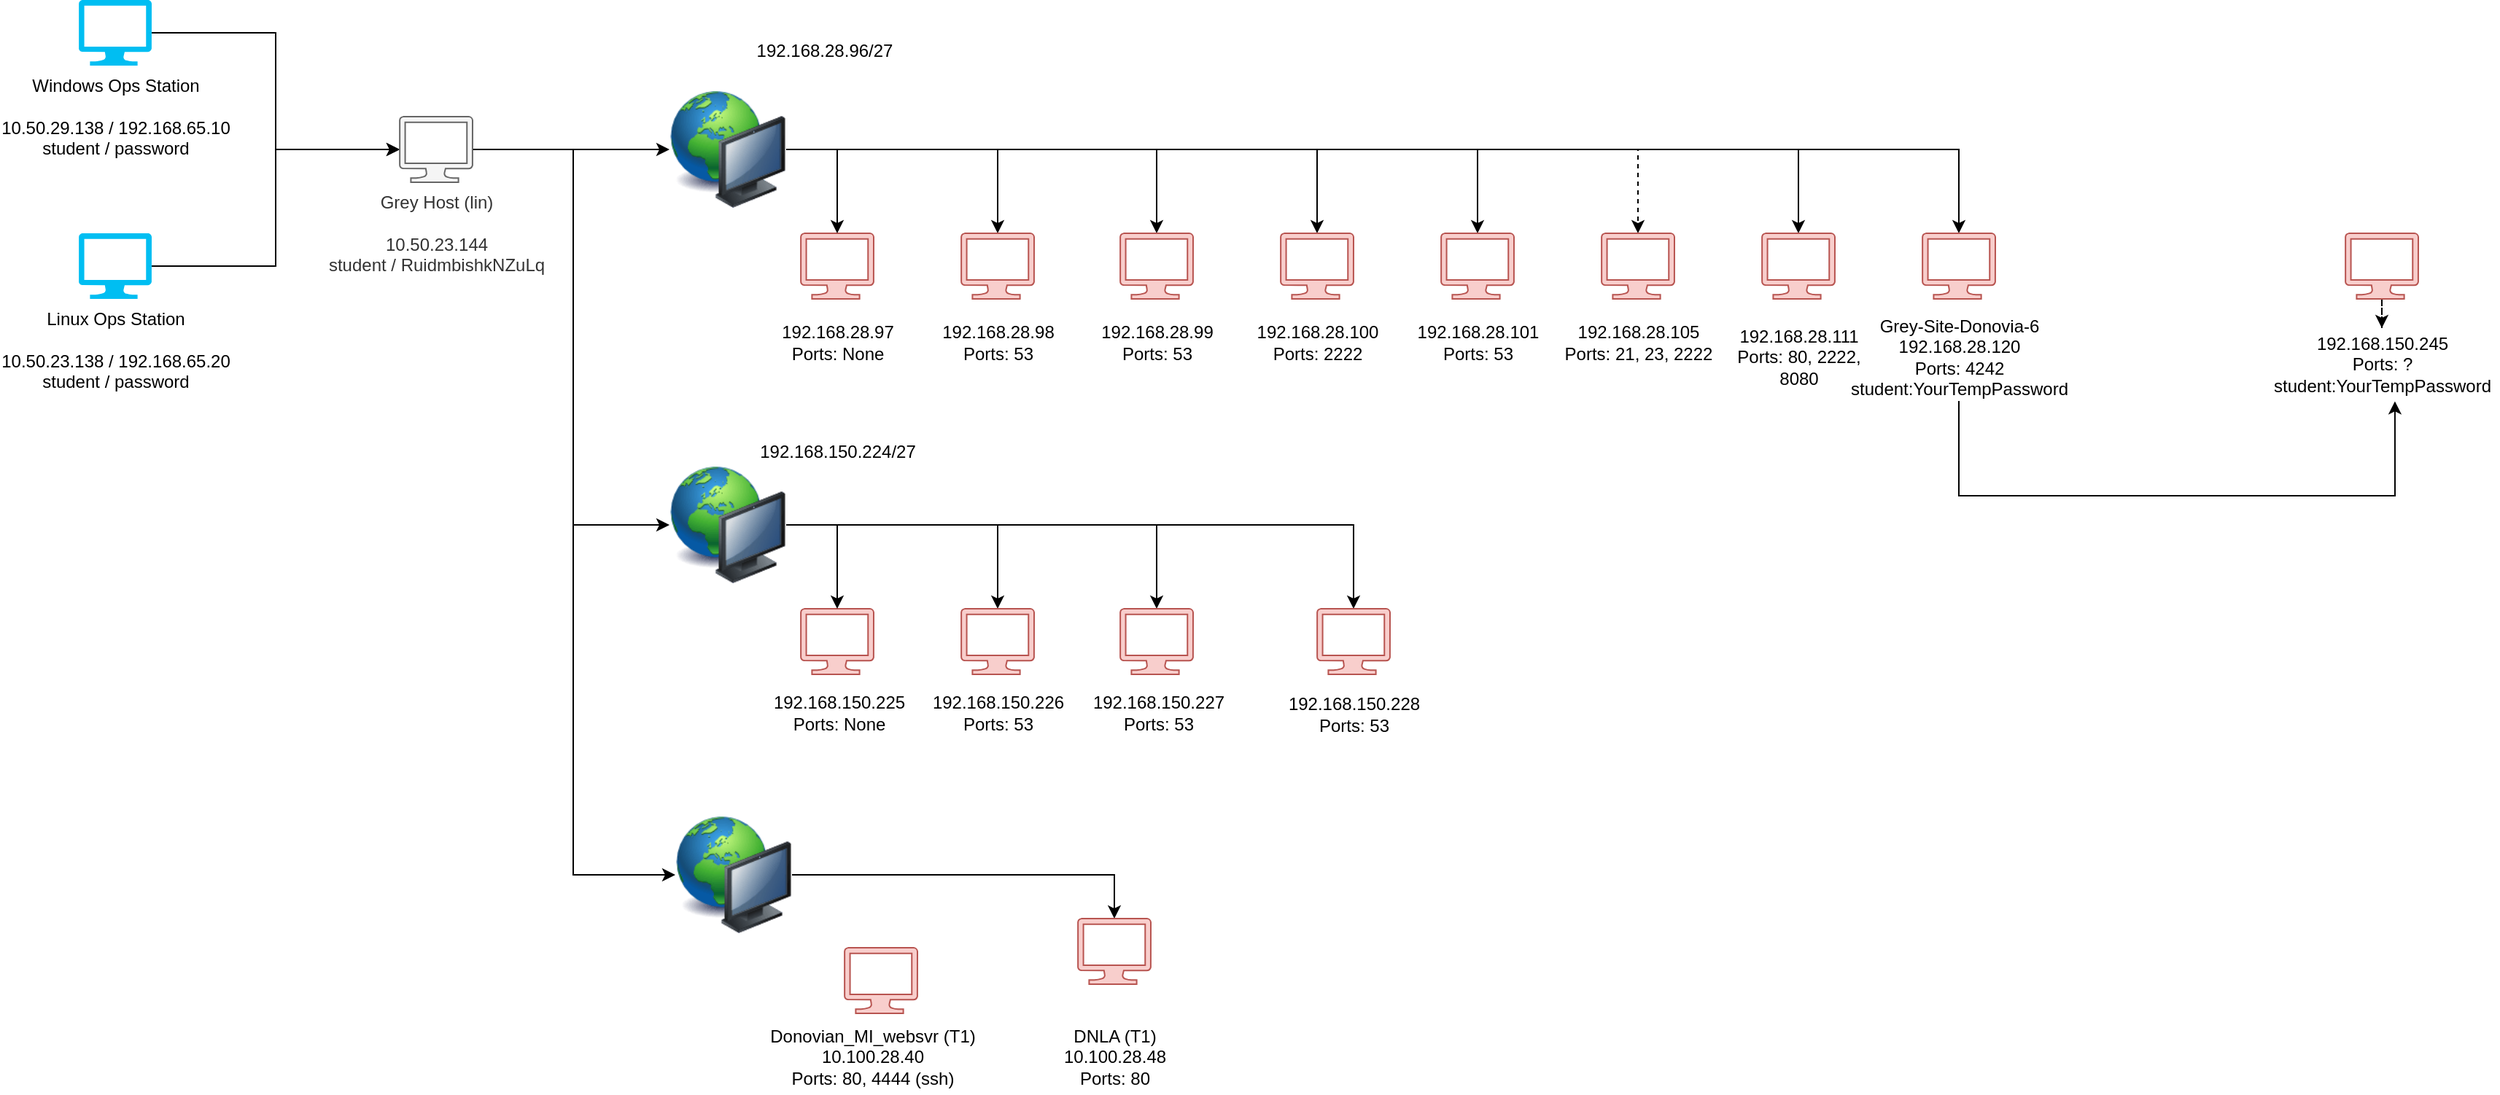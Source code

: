 <mxfile version="17.1.1" type="github">
  <diagram id="FVTB6eCvjAsudvaujAqm" name="Page-1">
    <mxGraphModel dx="1283" dy="687" grid="1" gridSize="10" guides="1" tooltips="1" connect="1" arrows="1" fold="1" page="1" pageScale="1" pageWidth="1100" pageHeight="850" math="0" shadow="0">
      <root>
        <mxCell id="0" />
        <mxCell id="1" parent="0" />
        <mxCell id="izwD1ermn6o2qZZVHTIV-5" style="edgeStyle=orthogonalEdgeStyle;rounded=0;orthogonalLoop=1;jettySize=auto;html=1;entryX=0;entryY=0.5;entryDx=0;entryDy=0;entryPerimeter=0;" parent="1" source="izwD1ermn6o2qZZVHTIV-1" target="izwD1ermn6o2qZZVHTIV-3" edge="1">
          <mxGeometry relative="1" as="geometry" />
        </mxCell>
        <mxCell id="izwD1ermn6o2qZZVHTIV-1" value="Linux Ops Station&lt;br&gt;&lt;br&gt;10.50.23.138 / 192.168.65.20&lt;br&gt;student / password" style="verticalLabelPosition=bottom;html=1;verticalAlign=top;align=center;strokeColor=none;fillColor=#00BEF2;shape=mxgraph.azure.computer;pointerEvents=1;" parent="1" vertex="1">
          <mxGeometry x="61" y="200" width="50" height="45" as="geometry" />
        </mxCell>
        <mxCell id="izwD1ermn6o2qZZVHTIV-4" style="edgeStyle=orthogonalEdgeStyle;rounded=0;orthogonalLoop=1;jettySize=auto;html=1;entryX=0;entryY=0.5;entryDx=0;entryDy=0;entryPerimeter=0;" parent="1" source="izwD1ermn6o2qZZVHTIV-2" target="izwD1ermn6o2qZZVHTIV-3" edge="1">
          <mxGeometry relative="1" as="geometry" />
        </mxCell>
        <mxCell id="izwD1ermn6o2qZZVHTIV-2" value="Windows Ops Station&lt;br&gt;&lt;br&gt;10.50.29.138 / 192.168.65.10&lt;br&gt;student / password" style="verticalLabelPosition=bottom;html=1;verticalAlign=top;align=center;strokeColor=none;fillColor=#00BEF2;shape=mxgraph.azure.computer;pointerEvents=1;" parent="1" vertex="1">
          <mxGeometry x="61" y="40" width="50" height="45" as="geometry" />
        </mxCell>
        <mxCell id="izwD1ermn6o2qZZVHTIV-11" style="edgeStyle=orthogonalEdgeStyle;rounded=0;orthogonalLoop=1;jettySize=auto;html=1;entryX=0;entryY=0.5;entryDx=0;entryDy=0;" parent="1" source="izwD1ermn6o2qZZVHTIV-3" target="izwD1ermn6o2qZZVHTIV-7" edge="1">
          <mxGeometry relative="1" as="geometry" />
        </mxCell>
        <mxCell id="izwD1ermn6o2qZZVHTIV-21" style="edgeStyle=orthogonalEdgeStyle;rounded=0;orthogonalLoop=1;jettySize=auto;html=1;entryX=0;entryY=0.5;entryDx=0;entryDy=0;" parent="1" source="izwD1ermn6o2qZZVHTIV-3" target="izwD1ermn6o2qZZVHTIV-17" edge="1">
          <mxGeometry relative="1" as="geometry">
            <Array as="points">
              <mxPoint x="400" y="143" />
              <mxPoint x="400" y="400" />
            </Array>
          </mxGeometry>
        </mxCell>
        <mxCell id="a8j4Nl5_mCWLMUD-GGag-40" style="edgeStyle=orthogonalEdgeStyle;rounded=0;orthogonalLoop=1;jettySize=auto;html=1;exitX=1;exitY=0.5;exitDx=0;exitDy=0;exitPerimeter=0;entryX=0;entryY=0.5;entryDx=0;entryDy=0;" parent="1" source="izwD1ermn6o2qZZVHTIV-3" target="a8j4Nl5_mCWLMUD-GGag-39" edge="1">
          <mxGeometry relative="1" as="geometry">
            <Array as="points">
              <mxPoint x="400" y="143" />
              <mxPoint x="400" y="640" />
            </Array>
          </mxGeometry>
        </mxCell>
        <mxCell id="izwD1ermn6o2qZZVHTIV-3" value="Grey Host (lin)&lt;br&gt;&lt;br&gt;10.50.23.144&lt;br&gt;student / RuidmbishkNZuLq" style="verticalLabelPosition=bottom;html=1;verticalAlign=top;align=center;strokeColor=#666666;fillColor=#f5f5f5;shape=mxgraph.azure.computer;pointerEvents=1;fontColor=#333333;" parent="1" vertex="1">
          <mxGeometry x="281" y="120" width="50" height="45" as="geometry" />
        </mxCell>
        <mxCell id="izwD1ermn6o2qZZVHTIV-6" value="" style="verticalLabelPosition=bottom;html=1;verticalAlign=top;align=center;strokeColor=#b85450;fillColor=#f8cecc;shape=mxgraph.azure.computer;pointerEvents=1;" parent="1" vertex="1">
          <mxGeometry x="556" y="200" width="50" height="45" as="geometry" />
        </mxCell>
        <mxCell id="izwD1ermn6o2qZZVHTIV-22" style="edgeStyle=orthogonalEdgeStyle;rounded=0;orthogonalLoop=1;jettySize=auto;html=1;entryX=0.5;entryY=0;entryDx=0;entryDy=0;entryPerimeter=0;" parent="1" source="izwD1ermn6o2qZZVHTIV-7" target="izwD1ermn6o2qZZVHTIV-6" edge="1">
          <mxGeometry relative="1" as="geometry" />
        </mxCell>
        <mxCell id="izwD1ermn6o2qZZVHTIV-23" style="edgeStyle=orthogonalEdgeStyle;rounded=0;orthogonalLoop=1;jettySize=auto;html=1;" parent="1" source="izwD1ermn6o2qZZVHTIV-7" target="izwD1ermn6o2qZZVHTIV-10" edge="1">
          <mxGeometry relative="1" as="geometry" />
        </mxCell>
        <mxCell id="izwD1ermn6o2qZZVHTIV-24" style="edgeStyle=orthogonalEdgeStyle;rounded=0;orthogonalLoop=1;jettySize=auto;html=1;" parent="1" source="izwD1ermn6o2qZZVHTIV-7" target="izwD1ermn6o2qZZVHTIV-9" edge="1">
          <mxGeometry relative="1" as="geometry" />
        </mxCell>
        <mxCell id="izwD1ermn6o2qZZVHTIV-25" style="edgeStyle=orthogonalEdgeStyle;rounded=0;orthogonalLoop=1;jettySize=auto;html=1;" parent="1" source="izwD1ermn6o2qZZVHTIV-7" target="izwD1ermn6o2qZZVHTIV-8" edge="1">
          <mxGeometry relative="1" as="geometry" />
        </mxCell>
        <mxCell id="a8j4Nl5_mCWLMUD-GGag-21" style="edgeStyle=orthogonalEdgeStyle;rounded=0;orthogonalLoop=1;jettySize=auto;html=1;exitX=1;exitY=0.5;exitDx=0;exitDy=0;entryX=0.5;entryY=0;entryDx=0;entryDy=0;entryPerimeter=0;" parent="1" source="izwD1ermn6o2qZZVHTIV-7" target="a8j4Nl5_mCWLMUD-GGag-15" edge="1">
          <mxGeometry relative="1" as="geometry" />
        </mxCell>
        <mxCell id="a8j4Nl5_mCWLMUD-GGag-22" style="edgeStyle=orthogonalEdgeStyle;rounded=0;orthogonalLoop=1;jettySize=auto;html=1;exitX=1;exitY=0.5;exitDx=0;exitDy=0;entryX=0.5;entryY=0;entryDx=0;entryDy=0;entryPerimeter=0;dashed=1;" parent="1" source="izwD1ermn6o2qZZVHTIV-7" target="a8j4Nl5_mCWLMUD-GGag-17" edge="1">
          <mxGeometry relative="1" as="geometry" />
        </mxCell>
        <mxCell id="a8j4Nl5_mCWLMUD-GGag-32" style="edgeStyle=orthogonalEdgeStyle;rounded=0;orthogonalLoop=1;jettySize=auto;html=1;exitX=1;exitY=0.5;exitDx=0;exitDy=0;entryX=0.5;entryY=0;entryDx=0;entryDy=0;entryPerimeter=0;" parent="1" source="izwD1ermn6o2qZZVHTIV-7" target="a8j4Nl5_mCWLMUD-GGag-27" edge="1">
          <mxGeometry relative="1" as="geometry" />
        </mxCell>
        <mxCell id="a8j4Nl5_mCWLMUD-GGag-33" style="edgeStyle=orthogonalEdgeStyle;rounded=0;orthogonalLoop=1;jettySize=auto;html=1;exitX=1;exitY=0.5;exitDx=0;exitDy=0;entryX=0.5;entryY=0;entryDx=0;entryDy=0;entryPerimeter=0;" parent="1" source="izwD1ermn6o2qZZVHTIV-7" target="a8j4Nl5_mCWLMUD-GGag-29" edge="1">
          <mxGeometry relative="1" as="geometry" />
        </mxCell>
        <mxCell id="izwD1ermn6o2qZZVHTIV-7" value="" style="image;html=1;image=img/lib/clip_art/computers/Network_128x128.png;fillColor=#f8cecc;strokeColor=#b85450;" parent="1" vertex="1">
          <mxGeometry x="466" y="102.5" width="80" height="80" as="geometry" />
        </mxCell>
        <mxCell id="izwD1ermn6o2qZZVHTIV-8" value="" style="verticalLabelPosition=bottom;html=1;verticalAlign=top;align=center;strokeColor=#b85450;fillColor=#f8cecc;shape=mxgraph.azure.computer;pointerEvents=1;" parent="1" vertex="1">
          <mxGeometry x="885" y="200" width="50" height="45" as="geometry" />
        </mxCell>
        <mxCell id="izwD1ermn6o2qZZVHTIV-9" value="" style="verticalLabelPosition=bottom;html=1;verticalAlign=top;align=center;strokeColor=#b85450;fillColor=#f8cecc;shape=mxgraph.azure.computer;pointerEvents=1;" parent="1" vertex="1">
          <mxGeometry x="775" y="200" width="50" height="45" as="geometry" />
        </mxCell>
        <mxCell id="izwD1ermn6o2qZZVHTIV-10" value="" style="verticalLabelPosition=bottom;html=1;verticalAlign=top;align=center;strokeColor=#b85450;fillColor=#f8cecc;shape=mxgraph.azure.computer;pointerEvents=1;" parent="1" vertex="1">
          <mxGeometry x="666" y="200" width="50" height="45" as="geometry" />
        </mxCell>
        <mxCell id="izwD1ermn6o2qZZVHTIV-16" value="" style="verticalLabelPosition=bottom;html=1;verticalAlign=top;align=center;strokeColor=#b85450;fillColor=#f8cecc;shape=mxgraph.azure.computer;pointerEvents=1;" parent="1" vertex="1">
          <mxGeometry x="556" y="457.5" width="50" height="45" as="geometry" />
        </mxCell>
        <mxCell id="izwD1ermn6o2qZZVHTIV-26" style="edgeStyle=orthogonalEdgeStyle;rounded=0;orthogonalLoop=1;jettySize=auto;html=1;" parent="1" source="izwD1ermn6o2qZZVHTIV-17" target="izwD1ermn6o2qZZVHTIV-16" edge="1">
          <mxGeometry relative="1" as="geometry" />
        </mxCell>
        <mxCell id="izwD1ermn6o2qZZVHTIV-27" style="edgeStyle=orthogonalEdgeStyle;rounded=0;orthogonalLoop=1;jettySize=auto;html=1;" parent="1" source="izwD1ermn6o2qZZVHTIV-17" target="izwD1ermn6o2qZZVHTIV-20" edge="1">
          <mxGeometry relative="1" as="geometry" />
        </mxCell>
        <mxCell id="izwD1ermn6o2qZZVHTIV-29" style="edgeStyle=orthogonalEdgeStyle;rounded=0;orthogonalLoop=1;jettySize=auto;html=1;entryX=0.5;entryY=0;entryDx=0;entryDy=0;entryPerimeter=0;" parent="1" source="izwD1ermn6o2qZZVHTIV-17" target="izwD1ermn6o2qZZVHTIV-19" edge="1">
          <mxGeometry relative="1" as="geometry" />
        </mxCell>
        <mxCell id="izwD1ermn6o2qZZVHTIV-30" style="edgeStyle=orthogonalEdgeStyle;rounded=0;orthogonalLoop=1;jettySize=auto;html=1;entryX=0.5;entryY=0;entryDx=0;entryDy=0;entryPerimeter=0;" parent="1" source="izwD1ermn6o2qZZVHTIV-17" target="izwD1ermn6o2qZZVHTIV-18" edge="1">
          <mxGeometry relative="1" as="geometry" />
        </mxCell>
        <mxCell id="izwD1ermn6o2qZZVHTIV-17" value="" style="image;html=1;image=img/lib/clip_art/computers/Network_128x128.png;fillColor=#f8cecc;strokeColor=#b85450;" parent="1" vertex="1">
          <mxGeometry x="466" y="360" width="80" height="80" as="geometry" />
        </mxCell>
        <mxCell id="izwD1ermn6o2qZZVHTIV-18" value="" style="verticalLabelPosition=bottom;html=1;verticalAlign=top;align=center;strokeColor=#b85450;fillColor=#f8cecc;shape=mxgraph.azure.computer;pointerEvents=1;" parent="1" vertex="1">
          <mxGeometry x="910" y="457.5" width="50" height="45" as="geometry" />
        </mxCell>
        <mxCell id="izwD1ermn6o2qZZVHTIV-19" value="" style="verticalLabelPosition=bottom;html=1;verticalAlign=top;align=center;strokeColor=#b85450;fillColor=#f8cecc;shape=mxgraph.azure.computer;pointerEvents=1;" parent="1" vertex="1">
          <mxGeometry x="775" y="457.5" width="50" height="45" as="geometry" />
        </mxCell>
        <mxCell id="izwD1ermn6o2qZZVHTIV-20" value="" style="verticalLabelPosition=bottom;html=1;verticalAlign=top;align=center;strokeColor=#b85450;fillColor=#f8cecc;shape=mxgraph.azure.computer;pointerEvents=1;" parent="1" vertex="1">
          <mxGeometry x="666" y="457.5" width="50" height="45" as="geometry" />
        </mxCell>
        <mxCell id="a8j4Nl5_mCWLMUD-GGag-2" value="192.168.28.100&lt;br&gt;Ports: 2222" style="text;html=1;align=center;verticalAlign=middle;resizable=0;points=[];autosize=1;strokeColor=none;fillColor=none;" parent="1" vertex="1">
          <mxGeometry x="860" y="260" width="100" height="30" as="geometry" />
        </mxCell>
        <mxCell id="a8j4Nl5_mCWLMUD-GGag-3" value="192.168.28.96/27" style="text;html=1;align=center;verticalAlign=middle;resizable=0;points=[];autosize=1;strokeColor=none;fillColor=none;" parent="1" vertex="1">
          <mxGeometry x="517" y="65" width="110" height="20" as="geometry" />
        </mxCell>
        <mxCell id="a8j4Nl5_mCWLMUD-GGag-4" value="192.168.28.97&lt;br&gt;Ports: None" style="text;html=1;align=center;verticalAlign=middle;resizable=0;points=[];autosize=1;strokeColor=none;fillColor=none;" parent="1" vertex="1">
          <mxGeometry x="536" y="260" width="90" height="30" as="geometry" />
        </mxCell>
        <mxCell id="a8j4Nl5_mCWLMUD-GGag-5" value="192.168.28.98&lt;br&gt;Ports: 53" style="text;html=1;align=center;verticalAlign=middle;resizable=0;points=[];autosize=1;strokeColor=none;fillColor=none;" parent="1" vertex="1">
          <mxGeometry x="646" y="260" width="90" height="30" as="geometry" />
        </mxCell>
        <mxCell id="a8j4Nl5_mCWLMUD-GGag-7" value="192.168.28.99&lt;br&gt;Ports: 53" style="text;html=1;align=center;verticalAlign=middle;resizable=0;points=[];autosize=1;strokeColor=none;fillColor=none;" parent="1" vertex="1">
          <mxGeometry x="755" y="260" width="90" height="30" as="geometry" />
        </mxCell>
        <mxCell id="a8j4Nl5_mCWLMUD-GGag-8" value="192.168.28.105&lt;br&gt;Ports: 21, 23, 2222" style="text;html=1;align=center;verticalAlign=middle;resizable=0;points=[];autosize=1;strokeColor=none;fillColor=none;" parent="1" vertex="1">
          <mxGeometry x="1070" y="260" width="120" height="30" as="geometry" />
        </mxCell>
        <mxCell id="a8j4Nl5_mCWLMUD-GGag-15" value="" style="verticalLabelPosition=bottom;html=1;verticalAlign=top;align=center;strokeColor=#b85450;fillColor=#f8cecc;shape=mxgraph.azure.computer;pointerEvents=1;" parent="1" vertex="1">
          <mxGeometry x="995" y="200" width="50" height="45" as="geometry" />
        </mxCell>
        <mxCell id="a8j4Nl5_mCWLMUD-GGag-16" value="192.168.28.101&lt;br&gt;Ports: 53" style="text;html=1;align=center;verticalAlign=middle;resizable=0;points=[];autosize=1;strokeColor=none;fillColor=none;" parent="1" vertex="1">
          <mxGeometry x="970" y="260" width="100" height="30" as="geometry" />
        </mxCell>
        <mxCell id="a8j4Nl5_mCWLMUD-GGag-17" value="" style="verticalLabelPosition=bottom;html=1;verticalAlign=top;align=center;strokeColor=#b85450;fillColor=#f8cecc;shape=mxgraph.azure.computer;pointerEvents=1;" parent="1" vertex="1">
          <mxGeometry x="1105" y="200" width="50" height="45" as="geometry" />
        </mxCell>
        <mxCell id="a8j4Nl5_mCWLMUD-GGag-27" value="" style="verticalLabelPosition=bottom;html=1;verticalAlign=top;align=center;strokeColor=#b85450;fillColor=#f8cecc;shape=mxgraph.azure.computer;pointerEvents=1;" parent="1" vertex="1">
          <mxGeometry x="1215" y="200" width="50" height="45" as="geometry" />
        </mxCell>
        <mxCell id="a8j4Nl5_mCWLMUD-GGag-28" value="192.168.28.111&lt;br&gt;Ports: 80, 2222,&lt;br&gt;8080" style="text;html=1;align=center;verticalAlign=middle;resizable=0;points=[];autosize=1;strokeColor=none;fillColor=none;" parent="1" vertex="1">
          <mxGeometry x="1190" y="260" width="100" height="50" as="geometry" />
        </mxCell>
        <mxCell id="a8j4Nl5_mCWLMUD-GGag-29" value="" style="verticalLabelPosition=bottom;html=1;verticalAlign=top;align=center;strokeColor=#b85450;fillColor=#f8cecc;shape=mxgraph.azure.computer;pointerEvents=1;" parent="1" vertex="1">
          <mxGeometry x="1325" y="200" width="50" height="45" as="geometry" />
        </mxCell>
        <mxCell id="3g2P0krdNDipfxDaKVIT-1" style="edgeStyle=orthogonalEdgeStyle;rounded=0;orthogonalLoop=1;jettySize=auto;html=1;entryX=0.556;entryY=1.004;entryDx=0;entryDy=0;entryPerimeter=0;" edge="1" parent="1" source="a8j4Nl5_mCWLMUD-GGag-30" target="3g2P0krdNDipfxDaKVIT-3">
          <mxGeometry relative="1" as="geometry">
            <Array as="points">
              <mxPoint x="1350" y="380" />
              <mxPoint x="1649" y="380" />
            </Array>
          </mxGeometry>
        </mxCell>
        <mxCell id="a8j4Nl5_mCWLMUD-GGag-30" value="Grey-Site-Donovia-6&lt;br&gt;192.168.28.120&lt;br&gt;Ports: 4242&lt;br&gt;student:YourTempPassword" style="text;html=1;align=center;verticalAlign=middle;resizable=0;points=[];autosize=1;strokeColor=none;fillColor=none;" parent="1" vertex="1">
          <mxGeometry x="1270" y="255" width="160" height="60" as="geometry" />
        </mxCell>
        <mxCell id="a8j4Nl5_mCWLMUD-GGag-34" value="192.168.150.225&lt;br&gt;Ports: None" style="text;html=1;align=center;verticalAlign=middle;resizable=0;points=[];autosize=1;strokeColor=none;fillColor=none;" parent="1" vertex="1">
          <mxGeometry x="527" y="514" width="110" height="30" as="geometry" />
        </mxCell>
        <mxCell id="a8j4Nl5_mCWLMUD-GGag-35" value="192.168.150.226&lt;br&gt;Ports: 53" style="text;html=1;align=center;verticalAlign=middle;resizable=0;points=[];autosize=1;strokeColor=none;fillColor=none;" parent="1" vertex="1">
          <mxGeometry x="636" y="514" width="110" height="30" as="geometry" />
        </mxCell>
        <mxCell id="a8j4Nl5_mCWLMUD-GGag-36" value="192.168.150.227&lt;br&gt;Ports: 53" style="text;html=1;align=center;verticalAlign=middle;resizable=0;points=[];autosize=1;strokeColor=none;fillColor=none;" parent="1" vertex="1">
          <mxGeometry x="746" y="514" width="110" height="30" as="geometry" />
        </mxCell>
        <mxCell id="a8j4Nl5_mCWLMUD-GGag-37" value="192.168.150.228&lt;br&gt;Ports: 53" style="text;html=1;align=center;verticalAlign=middle;resizable=0;points=[];autosize=1;strokeColor=none;fillColor=none;" parent="1" vertex="1">
          <mxGeometry x="880" y="515" width="110" height="30" as="geometry" />
        </mxCell>
        <mxCell id="a8j4Nl5_mCWLMUD-GGag-38" value="192.168.150.224/27" style="text;html=1;align=center;verticalAlign=middle;resizable=0;points=[];autosize=1;strokeColor=none;fillColor=none;" parent="1" vertex="1">
          <mxGeometry x="521" y="340" width="120" height="20" as="geometry" />
        </mxCell>
        <mxCell id="a8j4Nl5_mCWLMUD-GGag-42" style="edgeStyle=orthogonalEdgeStyle;rounded=0;orthogonalLoop=1;jettySize=auto;html=1;exitX=1;exitY=0.5;exitDx=0;exitDy=0;entryX=0.5;entryY=0;entryDx=0;entryDy=0;entryPerimeter=0;" parent="1" source="a8j4Nl5_mCWLMUD-GGag-39" target="a8j4Nl5_mCWLMUD-GGag-41" edge="1">
          <mxGeometry relative="1" as="geometry" />
        </mxCell>
        <mxCell id="a8j4Nl5_mCWLMUD-GGag-39" value="" style="image;html=1;image=img/lib/clip_art/computers/Network_128x128.png;fillColor=#f8cecc;strokeColor=#b85450;" parent="1" vertex="1">
          <mxGeometry x="470" y="600" width="80" height="80" as="geometry" />
        </mxCell>
        <mxCell id="a8j4Nl5_mCWLMUD-GGag-41" value="" style="verticalLabelPosition=bottom;html=1;verticalAlign=top;align=center;strokeColor=#b85450;fillColor=#f8cecc;shape=mxgraph.azure.computer;pointerEvents=1;" parent="1" vertex="1">
          <mxGeometry x="746" y="670" width="50" height="45" as="geometry" />
        </mxCell>
        <mxCell id="a8j4Nl5_mCWLMUD-GGag-43" value="&lt;div&gt;Donovian_MI_websvr (T1)&lt;/div&gt;10.100.28.40&lt;br&gt;Ports: 80, 4444 (ssh)" style="text;html=1;align=center;verticalAlign=middle;resizable=0;points=[];autosize=1;strokeColor=none;fillColor=none;" parent="1" vertex="1">
          <mxGeometry x="525" y="740" width="160" height="50" as="geometry" />
        </mxCell>
        <mxCell id="a8j4Nl5_mCWLMUD-GGag-44" value="" style="verticalLabelPosition=bottom;html=1;verticalAlign=top;align=center;strokeColor=#b85450;fillColor=#f8cecc;shape=mxgraph.azure.computer;pointerEvents=1;" parent="1" vertex="1">
          <mxGeometry x="586" y="690" width="50" height="45" as="geometry" />
        </mxCell>
        <mxCell id="a8j4Nl5_mCWLMUD-GGag-45" value="&lt;div&gt;DNLA (T1)&lt;/div&gt;10.100.28.48&lt;br&gt;Ports: 80" style="text;html=1;align=center;verticalAlign=middle;resizable=0;points=[];autosize=1;strokeColor=none;fillColor=none;" parent="1" vertex="1">
          <mxGeometry x="726" y="740" width="90" height="50" as="geometry" />
        </mxCell>
        <mxCell id="3g2P0krdNDipfxDaKVIT-6" value="" style="edgeStyle=orthogonalEdgeStyle;rounded=0;orthogonalLoop=1;jettySize=auto;html=1;dashed=1;" edge="1" parent="1" source="3g2P0krdNDipfxDaKVIT-2" target="3g2P0krdNDipfxDaKVIT-3">
          <mxGeometry relative="1" as="geometry" />
        </mxCell>
        <mxCell id="3g2P0krdNDipfxDaKVIT-2" value="" style="verticalLabelPosition=bottom;html=1;verticalAlign=top;align=center;strokeColor=#b85450;fillColor=#f8cecc;shape=mxgraph.azure.computer;pointerEvents=1;" vertex="1" parent="1">
          <mxGeometry x="1615" y="200" width="50" height="45" as="geometry" />
        </mxCell>
        <mxCell id="3g2P0krdNDipfxDaKVIT-3" value="192.168.150.245&lt;br&gt;Ports: ?&lt;br&gt;student:YourTempPassword" style="text;html=1;align=center;verticalAlign=middle;resizable=0;points=[];autosize=1;strokeColor=none;fillColor=none;" vertex="1" parent="1">
          <mxGeometry x="1560" y="265" width="160" height="50" as="geometry" />
        </mxCell>
      </root>
    </mxGraphModel>
  </diagram>
</mxfile>
